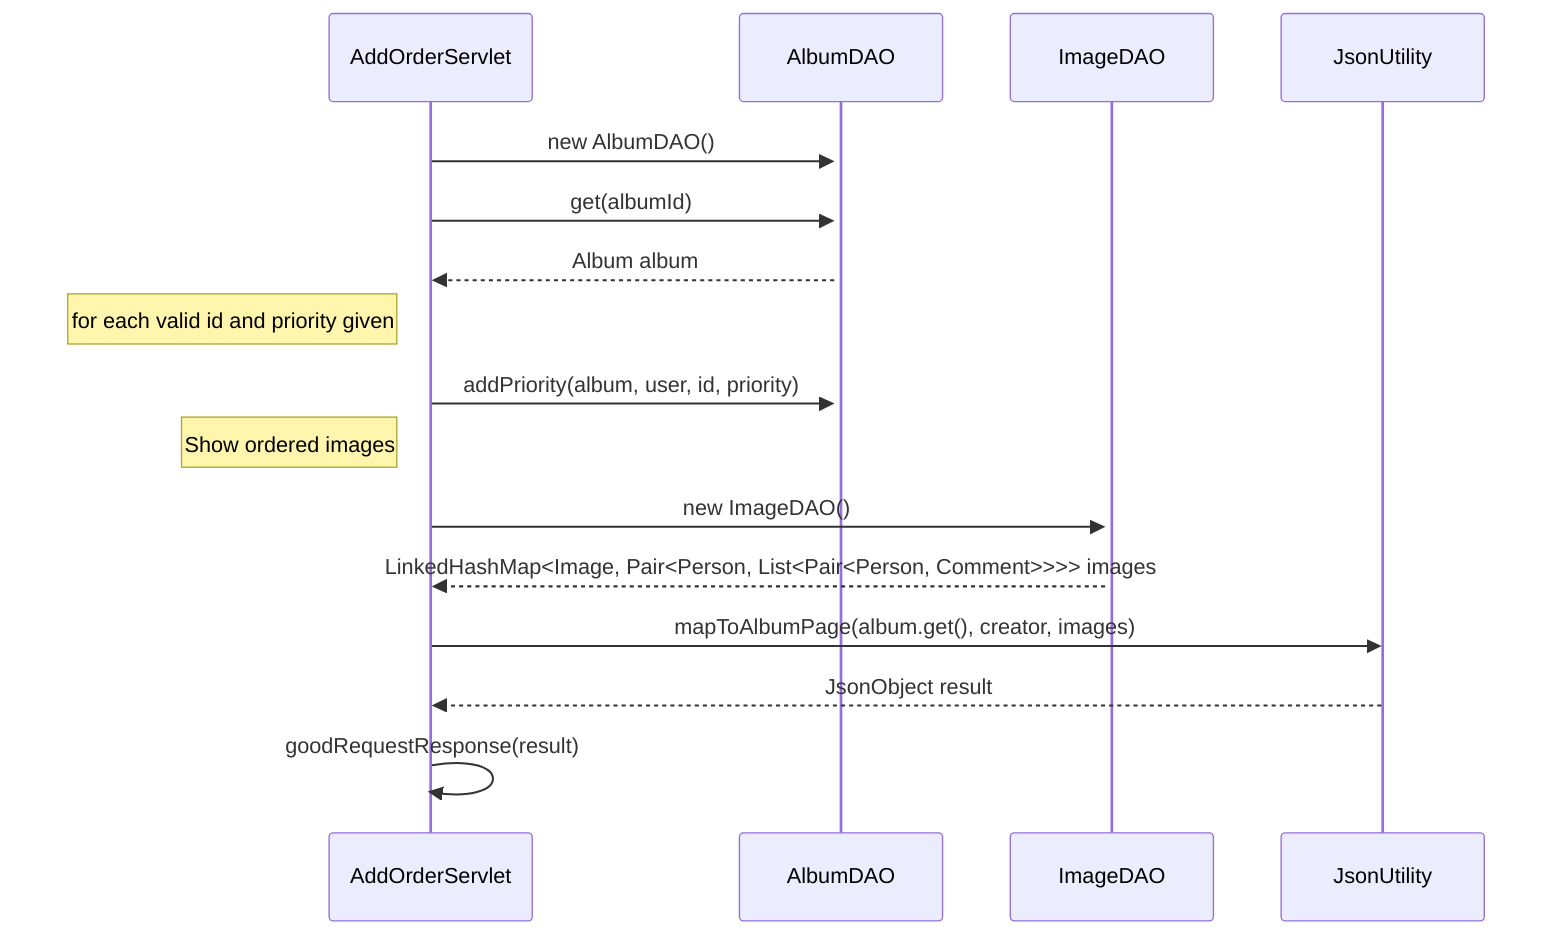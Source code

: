sequenceDiagram
    participant AddOrderServlet
    participant AlbumDAO
    participant ImageDAO

    AddOrderServlet ->>+ AlbumDAO: new AlbumDAO()
    AddOrderServlet ->> AlbumDAO: get(albumId)
    AlbumDAO -->> AddOrderServlet: Album album
    Note left of AddOrderServlet: for each valid id and priority given
    AddOrderServlet ->> AlbumDAO: addPriority(album, user, id, priority)
    Note left of AddOrderServlet: Show ordered images
    AddOrderServlet ->>+ ImageDAO: new ImageDAO()
    ImageDAO -->> AddOrderServlet: LinkedHashMap<Image, Pair<Person, List<Pair<Person, Comment>>>> images
    AddOrderServlet ->> JsonUtility: mapToAlbumPage(album.get(), creator, images)  
    JsonUtility -->> AddOrderServlet: JsonObject result
    AddOrderServlet ->> AddOrderServlet: goodRequestResponse(result)
